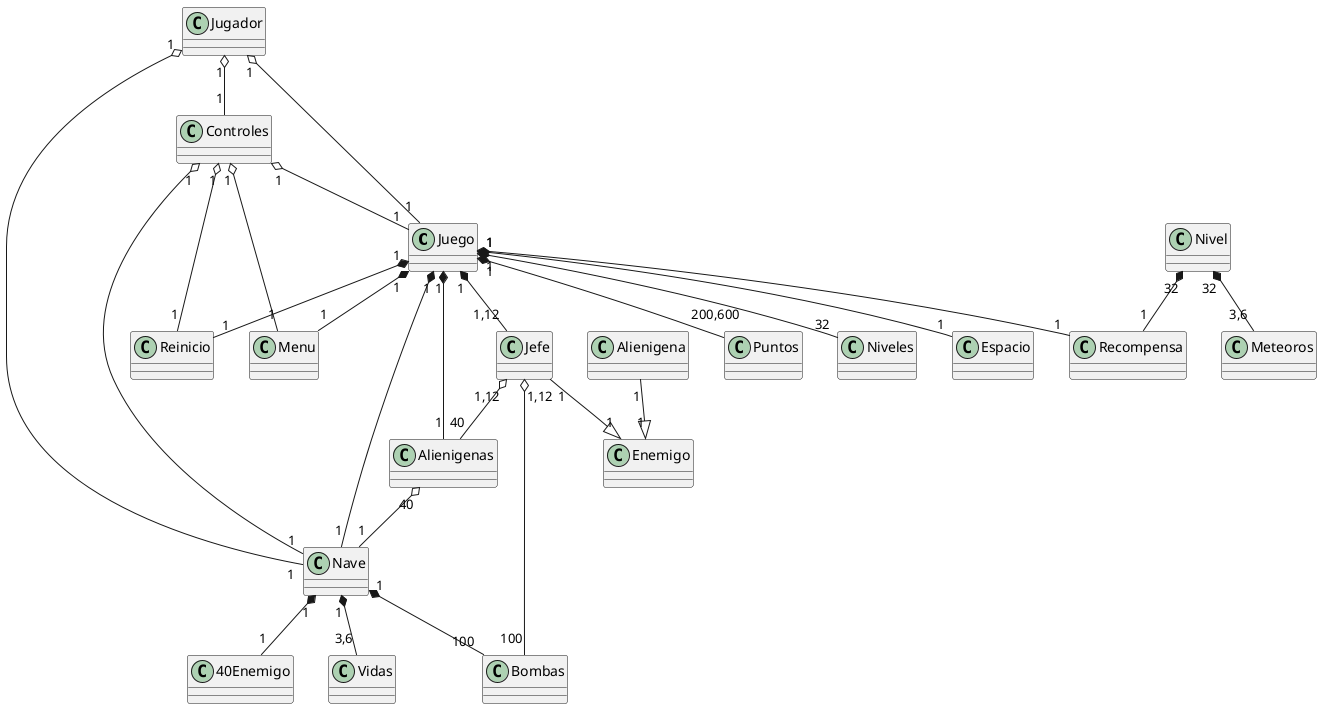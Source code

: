 @startuml galaga

class Juego
class Jugador
class Controles
class Nave
class Alienigenas
class Bombas
class Jefe
class Recompensa
class Puntos
class Enemigo
class Vidas
class Niveles
class Reinicio
class Menu
class Espacio
class Meteoros

Jugador"1" o-- "1"Juego
Jugador"1" o-- "1"Controles
Jugador"1" o-- "1"Nave
Controles"1" o-- "1"Juego
Controles"1" o-- "1"Nave
Controles"1" o-- "1"Menu
Controles"1" o-- "1"Reinicio
Jefe"1,12" o-- "40"Alienigenas
Jefe"1,12" o-- "100"Bombas
Alienigenas"40" o-- "1"Nave

Juego"1" *-- "1"Espacio
Juego"1" *-- "1"Menu
Juego"1" *-- "1"Reinicio
Juego"1" *-- "1"Nave
Juego"1" *-- "1"Alienigenas
Juego"1" *-- "1,12"Jefe
Juego"1" *-- "1"Recompensa
Juego"1" *-- "200,600"Puntos
Juego"1" *-- "32"Niveles
Nave"1" *-- "100"Bombas
Nave"1" *-- "3,6"Vidas
Nave"1" *-- "1"40Enemigo
Nivel"32" *-- "3,6"Meteoros
Nivel"32" *-- "1"Recompensa

Alienigena"1" --|> "1"Enemigo
Jefe"1" --|> "1"Enemigo

@enduml